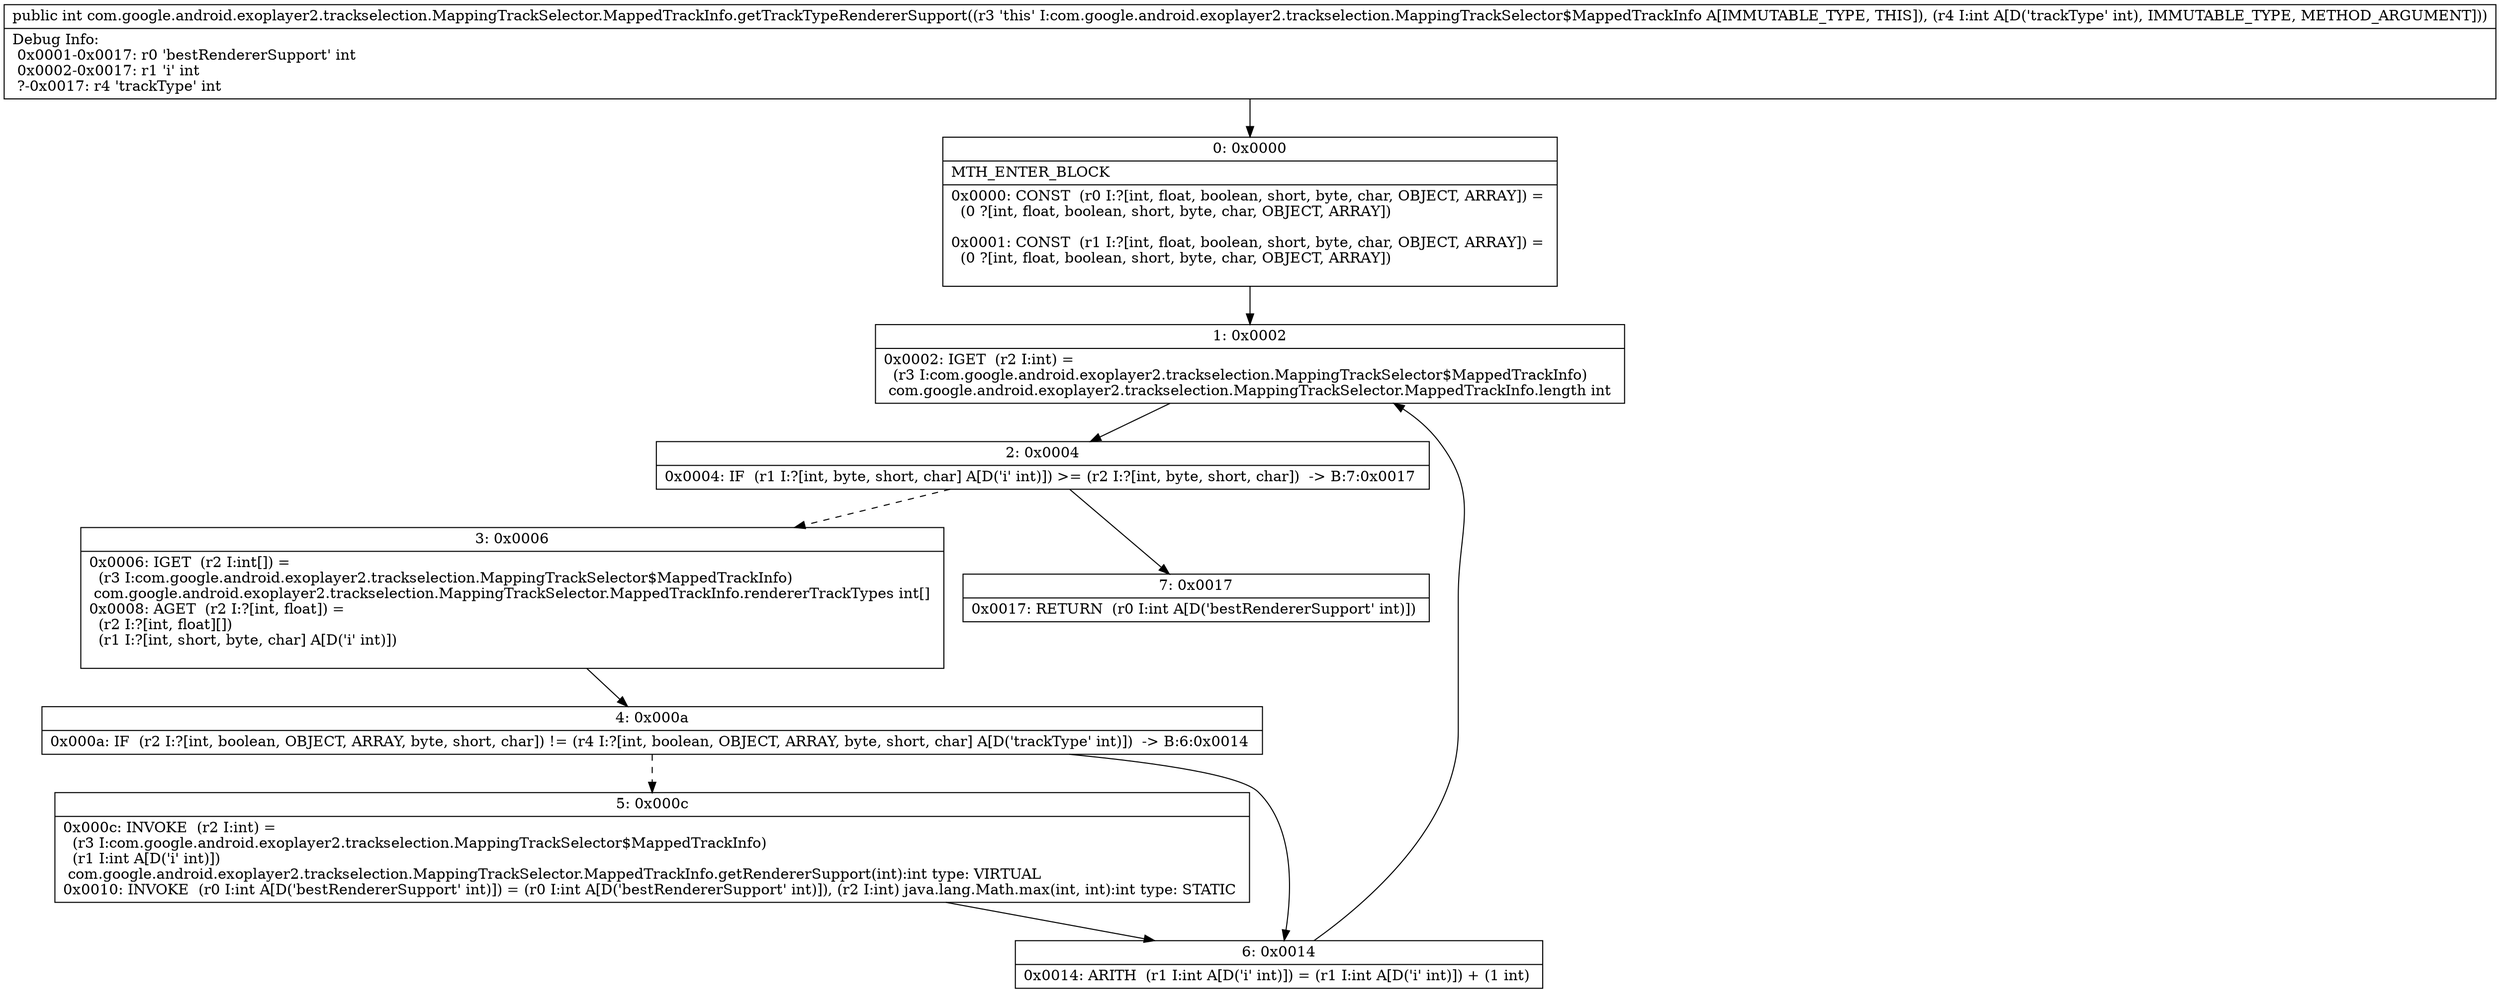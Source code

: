 digraph "CFG forcom.google.android.exoplayer2.trackselection.MappingTrackSelector.MappedTrackInfo.getTrackTypeRendererSupport(I)I" {
Node_0 [shape=record,label="{0\:\ 0x0000|MTH_ENTER_BLOCK\l|0x0000: CONST  (r0 I:?[int, float, boolean, short, byte, char, OBJECT, ARRAY]) = \l  (0 ?[int, float, boolean, short, byte, char, OBJECT, ARRAY])\l \l0x0001: CONST  (r1 I:?[int, float, boolean, short, byte, char, OBJECT, ARRAY]) = \l  (0 ?[int, float, boolean, short, byte, char, OBJECT, ARRAY])\l \l}"];
Node_1 [shape=record,label="{1\:\ 0x0002|0x0002: IGET  (r2 I:int) = \l  (r3 I:com.google.android.exoplayer2.trackselection.MappingTrackSelector$MappedTrackInfo)\l com.google.android.exoplayer2.trackselection.MappingTrackSelector.MappedTrackInfo.length int \l}"];
Node_2 [shape=record,label="{2\:\ 0x0004|0x0004: IF  (r1 I:?[int, byte, short, char] A[D('i' int)]) \>= (r2 I:?[int, byte, short, char])  \-\> B:7:0x0017 \l}"];
Node_3 [shape=record,label="{3\:\ 0x0006|0x0006: IGET  (r2 I:int[]) = \l  (r3 I:com.google.android.exoplayer2.trackselection.MappingTrackSelector$MappedTrackInfo)\l com.google.android.exoplayer2.trackselection.MappingTrackSelector.MappedTrackInfo.rendererTrackTypes int[] \l0x0008: AGET  (r2 I:?[int, float]) = \l  (r2 I:?[int, float][])\l  (r1 I:?[int, short, byte, char] A[D('i' int)])\l \l}"];
Node_4 [shape=record,label="{4\:\ 0x000a|0x000a: IF  (r2 I:?[int, boolean, OBJECT, ARRAY, byte, short, char]) != (r4 I:?[int, boolean, OBJECT, ARRAY, byte, short, char] A[D('trackType' int)])  \-\> B:6:0x0014 \l}"];
Node_5 [shape=record,label="{5\:\ 0x000c|0x000c: INVOKE  (r2 I:int) = \l  (r3 I:com.google.android.exoplayer2.trackselection.MappingTrackSelector$MappedTrackInfo)\l  (r1 I:int A[D('i' int)])\l com.google.android.exoplayer2.trackselection.MappingTrackSelector.MappedTrackInfo.getRendererSupport(int):int type: VIRTUAL \l0x0010: INVOKE  (r0 I:int A[D('bestRendererSupport' int)]) = (r0 I:int A[D('bestRendererSupport' int)]), (r2 I:int) java.lang.Math.max(int, int):int type: STATIC \l}"];
Node_6 [shape=record,label="{6\:\ 0x0014|0x0014: ARITH  (r1 I:int A[D('i' int)]) = (r1 I:int A[D('i' int)]) + (1 int) \l}"];
Node_7 [shape=record,label="{7\:\ 0x0017|0x0017: RETURN  (r0 I:int A[D('bestRendererSupport' int)]) \l}"];
MethodNode[shape=record,label="{public int com.google.android.exoplayer2.trackselection.MappingTrackSelector.MappedTrackInfo.getTrackTypeRendererSupport((r3 'this' I:com.google.android.exoplayer2.trackselection.MappingTrackSelector$MappedTrackInfo A[IMMUTABLE_TYPE, THIS]), (r4 I:int A[D('trackType' int), IMMUTABLE_TYPE, METHOD_ARGUMENT]))  | Debug Info:\l  0x0001\-0x0017: r0 'bestRendererSupport' int\l  0x0002\-0x0017: r1 'i' int\l  ?\-0x0017: r4 'trackType' int\l}"];
MethodNode -> Node_0;
Node_0 -> Node_1;
Node_1 -> Node_2;
Node_2 -> Node_3[style=dashed];
Node_2 -> Node_7;
Node_3 -> Node_4;
Node_4 -> Node_5[style=dashed];
Node_4 -> Node_6;
Node_5 -> Node_6;
Node_6 -> Node_1;
}

